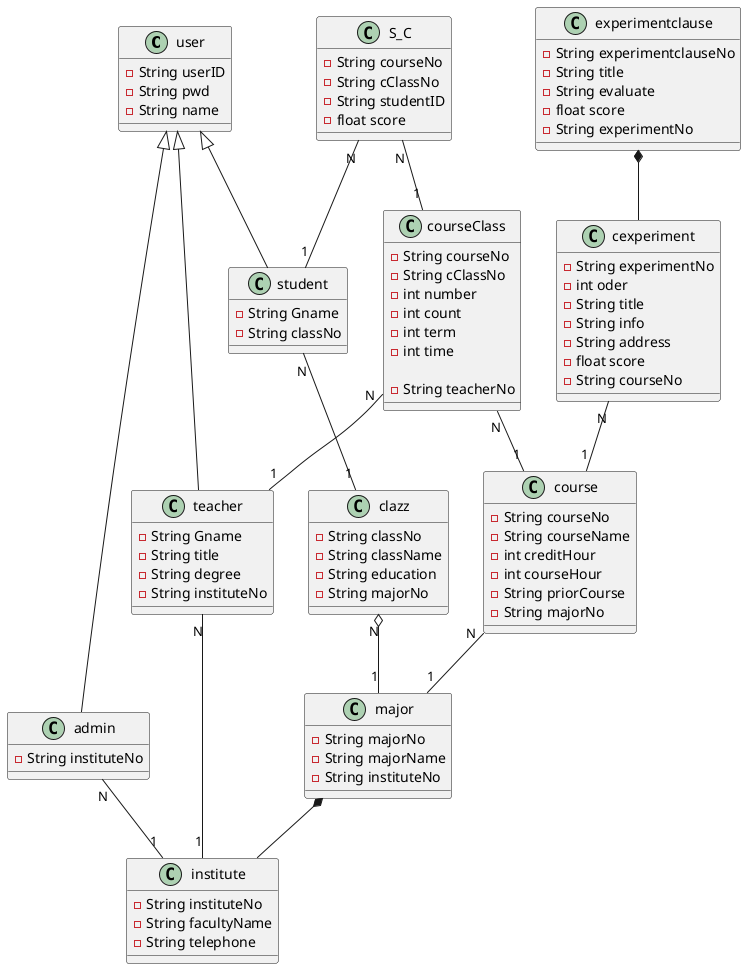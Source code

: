 @startuml 实验管理平台用例图
class user{
    -String userID
    -String pwd
    -String name
}
class student{
    -String Gname
    -String classNo
}
class teacher{
    -String Gname
    -String title
    -String degree
    -String instituteNo
}
class admin{
    -String instituteNo
}
class clazz{
    -String classNo
    -String className
    -String education
    -String majorNo
}
class major{
    -String majorNo
    -String majorName
    -String instituteNo
}
class institute{
    -String instituteNo
    -String facultyName
    -String telephone
}
class course{
    -String courseNo
    -String courseName
    -int creditHour
    -int courseHour
    -String priorCourse
    -String majorNo
}
class courseClass{
    -String courseNo
    -String cClassNo
    -int number
    -int count
    -int term
    -int time

    -String teacherNo
}
class S_C{
    -String courseNo
    -String cClassNo
    -String studentID
    -float score
}
class cexperiment{
    -String experimentNo
    -int oder
    -String title
    -String info
    -String address
    -float score
    -String courseNo
}
class experimentclause{
    -String experimentclauseNo
    -String title
    -String evaluate
    -float score
    -String experimentNo
}
student -up-|> user
teacher -up-|> user
admin -up-|> user
student "N" -- "1" clazz
clazz "N" o-- "1" major
major *-- institute
teacher "N" -- "1" institute
admin "N" -- "1" institute
S_C "N" -- "1" student
S_C "N" -- "1" courseClass
courseClass "N" -- "1" course
courseClass "N" -- "1" teacher
course "N" -- "1" major
experimentclause *-- cexperiment
cexperiment "N" -- "1" course
@enduml